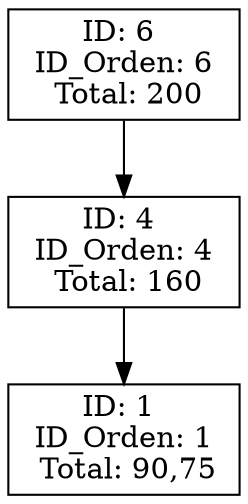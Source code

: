 digraph G {
rankdir=TB;
node [shape=record];
splines=true;
node0 [label="ID: 6 \n ID_Orden: 6 \n Total: 200"]
node0 -> node1;
node1 [label="ID: 4 \n ID_Orden: 4 \n Total: 160"]
node1 -> node2;
node2 [label="ID: 1 \n ID_Orden: 1 \n Total: 90,75"]
}
